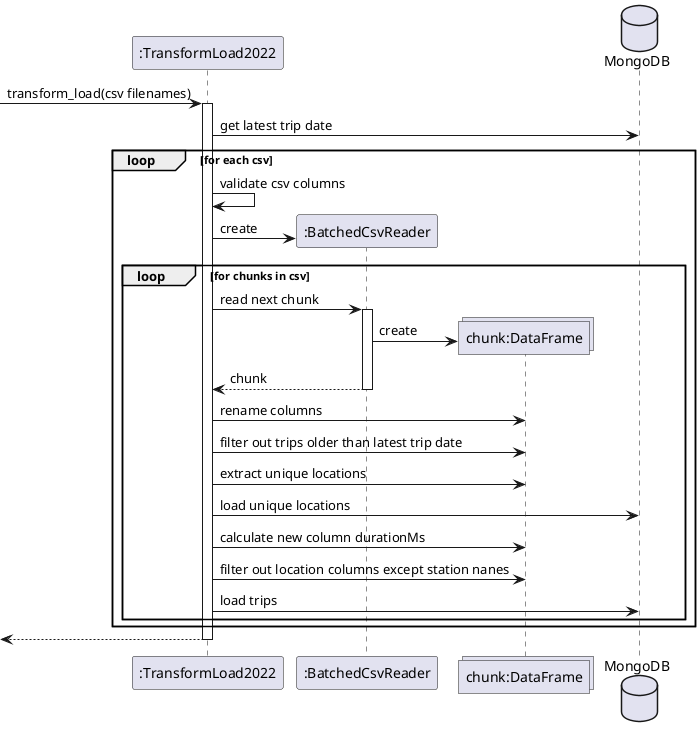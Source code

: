 @startuml transformload2022
participant ":TransformLoad2022" as strategy
participant ":BatchedCsvReader" as reader
collections "chunk:DataFrame" as chunk
database "MongoDB" as db

-> strategy: transform_load(csv filenames)
activate strategy
strategy -> db: get latest trip date
loop for each csv
    strategy -> strategy: validate csv columns
    strategy -> reader**: create
    loop for chunks in csv
        strategy -> reader: read next chunk
        activate reader
        reader -> chunk**: create
        return chunk
        deactivate reader
        strategy -> chunk: rename columns
        strategy -> chunk: filter out trips older than latest trip date
        strategy -> chunk: extract unique locations
        strategy -> db: load unique locations
        strategy -> chunk: calculate new column durationMs
        strategy -> chunk: filter out location columns except station nanes
        strategy -> db: load trips
    end
end
<-- strategy
deactivate strategy

@enduml

